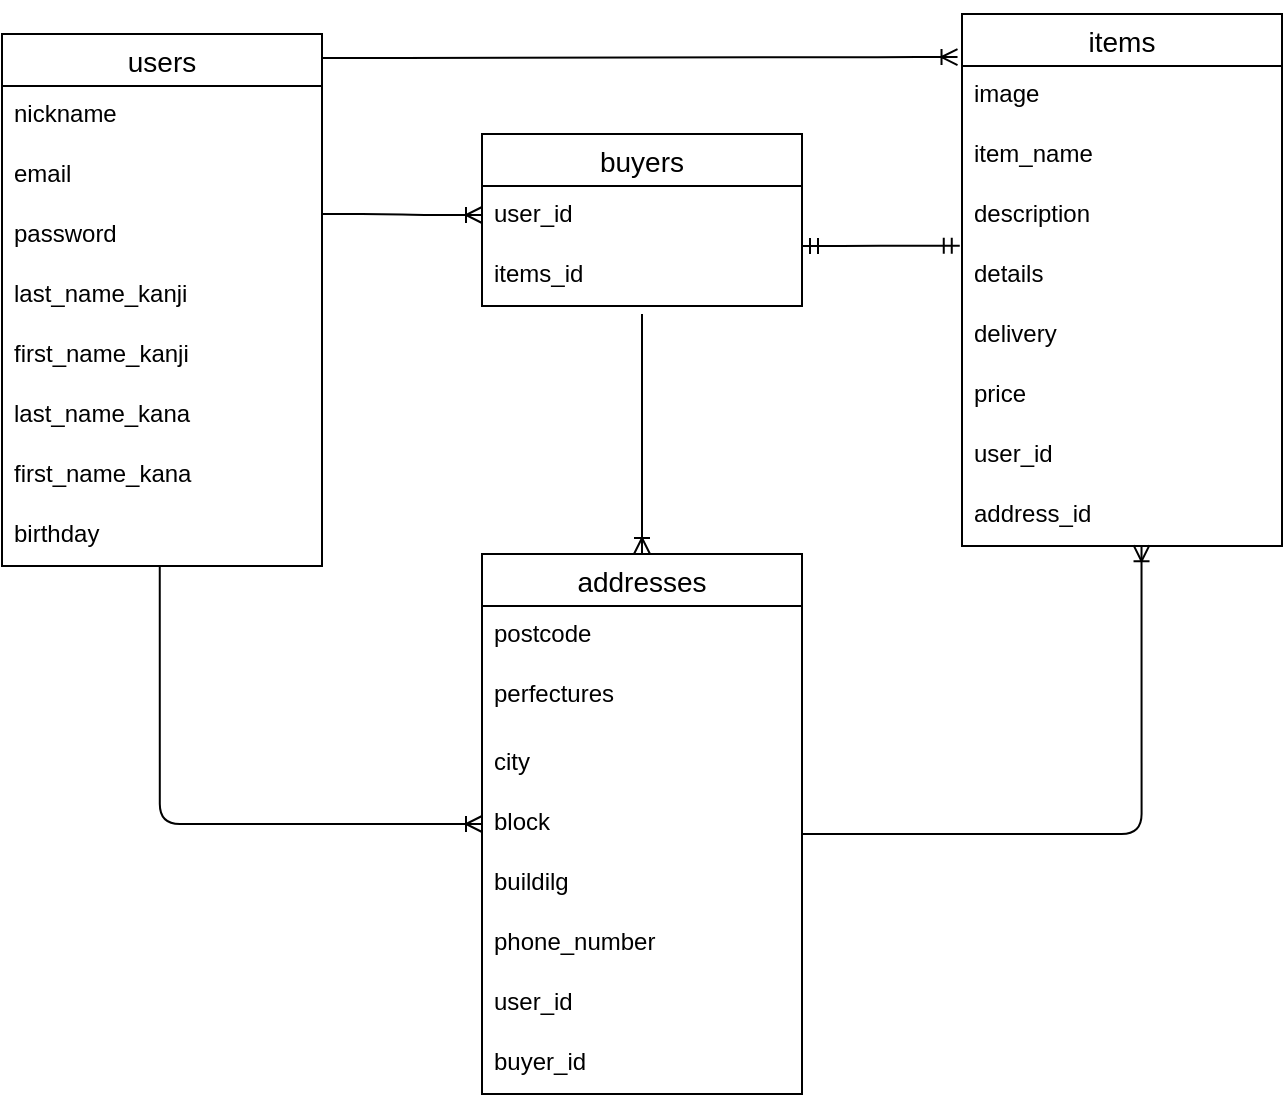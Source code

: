 <mxfile>
    <diagram id="IPWGgWrlPcfmlbeCxuO_" name="ページ1">
        <mxGraphModel dx="697" dy="657" grid="1" gridSize="10" guides="1" tooltips="1" connect="1" arrows="1" fold="1" page="1" pageScale="1" pageWidth="827" pageHeight="1169" math="0" shadow="0">
            <root>
                <mxCell id="0"/>
                <mxCell id="1" parent="0"/>
                <mxCell id="19" value="users" style="swimlane;fontStyle=0;childLayout=stackLayout;horizontal=1;startSize=26;horizontalStack=0;resizeParent=1;resizeParentMax=0;resizeLast=0;collapsible=1;marginBottom=0;align=center;fontSize=14;" parent="1" vertex="1">
                    <mxGeometry x="40" y="80" width="160" height="266" as="geometry"/>
                </mxCell>
                <mxCell id="20" value="nickname" style="text;strokeColor=none;fillColor=none;spacingLeft=4;spacingRight=4;overflow=hidden;rotatable=0;points=[[0,0.5],[1,0.5]];portConstraint=eastwest;fontSize=12;" parent="19" vertex="1">
                    <mxGeometry y="26" width="160" height="30" as="geometry"/>
                </mxCell>
                <mxCell id="21" value="email" style="text;strokeColor=none;fillColor=none;spacingLeft=4;spacingRight=4;overflow=hidden;rotatable=0;points=[[0,0.5],[1,0.5]];portConstraint=eastwest;fontSize=12;" parent="19" vertex="1">
                    <mxGeometry y="56" width="160" height="30" as="geometry"/>
                </mxCell>
                <mxCell id="27" value="password" style="text;strokeColor=none;fillColor=none;spacingLeft=4;spacingRight=4;overflow=hidden;rotatable=0;points=[[0,0.5],[1,0.5]];portConstraint=eastwest;fontSize=12;" parent="19" vertex="1">
                    <mxGeometry y="86" width="160" height="30" as="geometry"/>
                </mxCell>
                <mxCell id="22" value="last_name_kanji" style="text;strokeColor=none;fillColor=none;spacingLeft=4;spacingRight=4;overflow=hidden;rotatable=0;points=[[0,0.5],[1,0.5]];portConstraint=eastwest;fontSize=12;" parent="19" vertex="1">
                    <mxGeometry y="116" width="160" height="30" as="geometry"/>
                </mxCell>
                <mxCell id="80" value="first_name_kanji" style="text;strokeColor=none;fillColor=none;spacingLeft=4;spacingRight=4;overflow=hidden;rotatable=0;points=[[0,0.5],[1,0.5]];portConstraint=eastwest;fontSize=12;" parent="19" vertex="1">
                    <mxGeometry y="146" width="160" height="30" as="geometry"/>
                </mxCell>
                <mxCell id="81" value="last_name_kana" style="text;strokeColor=none;fillColor=none;spacingLeft=4;spacingRight=4;overflow=hidden;rotatable=0;points=[[0,0.5],[1,0.5]];portConstraint=eastwest;fontSize=12;" parent="19" vertex="1">
                    <mxGeometry y="176" width="160" height="30" as="geometry"/>
                </mxCell>
                <mxCell id="29" value="first_name_kana" style="text;strokeColor=none;fillColor=none;spacingLeft=4;spacingRight=4;overflow=hidden;rotatable=0;points=[[0,0.5],[1,0.5]];portConstraint=eastwest;fontSize=12;" parent="19" vertex="1">
                    <mxGeometry y="206" width="160" height="30" as="geometry"/>
                </mxCell>
                <mxCell id="28" value="birthday" style="text;strokeColor=none;fillColor=none;spacingLeft=4;spacingRight=4;overflow=hidden;rotatable=0;points=[[0,0.5],[1,0.5]];portConstraint=eastwest;fontSize=12;" parent="19" vertex="1">
                    <mxGeometry y="236" width="160" height="30" as="geometry"/>
                </mxCell>
                <mxCell id="30" value="buyers" style="swimlane;fontStyle=0;childLayout=stackLayout;horizontal=1;startSize=26;horizontalStack=0;resizeParent=1;resizeParentMax=0;resizeLast=0;collapsible=1;marginBottom=0;align=center;fontSize=14;" parent="1" vertex="1">
                    <mxGeometry x="280" y="130" width="160" height="86" as="geometry"/>
                </mxCell>
                <mxCell id="32" value="user_id" style="text;strokeColor=none;fillColor=none;spacingLeft=4;spacingRight=4;overflow=hidden;rotatable=0;points=[[0,0.5],[1,0.5]];portConstraint=eastwest;fontSize=12;" parent="30" vertex="1">
                    <mxGeometry y="26" width="160" height="30" as="geometry"/>
                </mxCell>
                <mxCell id="33" value="items_id" style="text;strokeColor=none;fillColor=none;spacingLeft=4;spacingRight=4;overflow=hidden;rotatable=0;points=[[0,0.5],[1,0.5]];portConstraint=eastwest;fontSize=12;" parent="30" vertex="1">
                    <mxGeometry y="56" width="160" height="30" as="geometry"/>
                </mxCell>
                <mxCell id="34" value="items" style="swimlane;fontStyle=0;childLayout=stackLayout;horizontal=1;startSize=26;horizontalStack=0;resizeParent=1;resizeParentMax=0;resizeLast=0;collapsible=1;marginBottom=0;align=center;fontSize=14;" parent="1" vertex="1">
                    <mxGeometry x="520" y="70" width="160" height="266" as="geometry"/>
                </mxCell>
                <mxCell id="84" value="" style="edgeStyle=entityRelationEdgeStyle;fontSize=12;html=1;endArrow=ERmandOne;startArrow=ERmandOne;entryX=-0.007;entryY=-0.005;entryDx=0;entryDy=0;entryPerimeter=0;" edge="1" parent="34" target="38">
                    <mxGeometry width="100" height="100" relative="1" as="geometry">
                        <mxPoint x="-80" y="116" as="sourcePoint"/>
                        <mxPoint x="20" y="16" as="targetPoint"/>
                    </mxGeometry>
                </mxCell>
                <mxCell id="35" value="image" style="text;strokeColor=none;fillColor=none;spacingLeft=4;spacingRight=4;overflow=hidden;rotatable=0;points=[[0,0.5],[1,0.5]];portConstraint=eastwest;fontSize=12;" parent="34" vertex="1">
                    <mxGeometry y="26" width="160" height="30" as="geometry"/>
                </mxCell>
                <mxCell id="36" value="item_name" style="text;strokeColor=none;fillColor=none;spacingLeft=4;spacingRight=4;overflow=hidden;rotatable=0;points=[[0,0.5],[1,0.5]];portConstraint=eastwest;fontSize=12;" parent="34" vertex="1">
                    <mxGeometry y="56" width="160" height="30" as="geometry"/>
                </mxCell>
                <mxCell id="37" value="description" style="text;strokeColor=none;fillColor=none;spacingLeft=4;spacingRight=4;overflow=hidden;rotatable=0;points=[[0,0.5],[1,0.5]];portConstraint=eastwest;fontSize=12;" parent="34" vertex="1">
                    <mxGeometry y="86" width="160" height="30" as="geometry"/>
                </mxCell>
                <mxCell id="38" value="details" style="text;strokeColor=none;fillColor=none;spacingLeft=4;spacingRight=4;overflow=hidden;rotatable=0;points=[[0,0.5],[1,0.5]];portConstraint=eastwest;fontSize=12;" parent="34" vertex="1">
                    <mxGeometry y="116" width="160" height="30" as="geometry"/>
                </mxCell>
                <mxCell id="40" value="delivery" style="text;strokeColor=none;fillColor=none;spacingLeft=4;spacingRight=4;overflow=hidden;rotatable=0;points=[[0,0.5],[1,0.5]];portConstraint=eastwest;fontSize=12;" parent="34" vertex="1">
                    <mxGeometry y="146" width="160" height="30" as="geometry"/>
                </mxCell>
                <mxCell id="76" value="price" style="text;strokeColor=none;fillColor=none;spacingLeft=4;spacingRight=4;overflow=hidden;rotatable=0;points=[[0,0.5],[1,0.5]];portConstraint=eastwest;fontSize=12;" parent="34" vertex="1">
                    <mxGeometry y="176" width="160" height="30" as="geometry"/>
                </mxCell>
                <mxCell id="78" value="user_id" style="text;strokeColor=none;fillColor=none;spacingLeft=4;spacingRight=4;overflow=hidden;rotatable=0;points=[[0,0.5],[1,0.5]];portConstraint=eastwest;fontSize=12;" parent="34" vertex="1">
                    <mxGeometry y="206" width="160" height="30" as="geometry"/>
                </mxCell>
                <mxCell id="39" value="address_id" style="text;strokeColor=none;fillColor=none;spacingLeft=4;spacingRight=4;overflow=hidden;rotatable=0;points=[[0,0.5],[1,0.5]];portConstraint=eastwest;fontSize=12;" parent="34" vertex="1">
                    <mxGeometry y="236" width="160" height="30" as="geometry"/>
                </mxCell>
                <mxCell id="41" value="addresses" style="swimlane;fontStyle=0;childLayout=stackLayout;horizontal=1;startSize=26;horizontalStack=0;resizeParent=1;resizeParentMax=0;resizeLast=0;collapsible=1;marginBottom=0;align=center;fontSize=14;" parent="1" vertex="1">
                    <mxGeometry x="280" y="340" width="160" height="270" as="geometry"/>
                </mxCell>
                <mxCell id="43" value="postcode" style="text;strokeColor=none;fillColor=none;spacingLeft=4;spacingRight=4;overflow=hidden;rotatable=0;points=[[0,0.5],[1,0.5]];portConstraint=eastwest;fontSize=12;" parent="41" vertex="1">
                    <mxGeometry y="26" width="160" height="30" as="geometry"/>
                </mxCell>
                <mxCell id="44" value="perfectures" style="text;strokeColor=none;fillColor=none;spacingLeft=4;spacingRight=4;overflow=hidden;rotatable=0;points=[[0,0.5],[1,0.5]];portConstraint=eastwest;fontSize=12;" parent="41" vertex="1">
                    <mxGeometry y="56" width="160" height="34" as="geometry"/>
                </mxCell>
                <mxCell id="46" value="city" style="text;strokeColor=none;fillColor=none;spacingLeft=4;spacingRight=4;overflow=hidden;rotatable=0;points=[[0,0.5],[1,0.5]];portConstraint=eastwest;fontSize=12;" parent="41" vertex="1">
                    <mxGeometry y="90" width="160" height="30" as="geometry"/>
                </mxCell>
                <mxCell id="48" value="block" style="text;strokeColor=none;fillColor=none;spacingLeft=4;spacingRight=4;overflow=hidden;rotatable=0;points=[[0,0.5],[1,0.5]];portConstraint=eastwest;fontSize=12;" parent="41" vertex="1">
                    <mxGeometry y="120" width="160" height="30" as="geometry"/>
                </mxCell>
                <mxCell id="50" value="buildilg" style="text;strokeColor=none;fillColor=none;spacingLeft=4;spacingRight=4;overflow=hidden;rotatable=0;points=[[0,0.5],[1,0.5]];portConstraint=eastwest;fontSize=12;" parent="41" vertex="1">
                    <mxGeometry y="150" width="160" height="30" as="geometry"/>
                </mxCell>
                <mxCell id="77" value="phone_number" style="text;strokeColor=none;fillColor=none;spacingLeft=4;spacingRight=4;overflow=hidden;rotatable=0;points=[[0,0.5],[1,0.5]];portConstraint=eastwest;fontSize=12;" parent="41" vertex="1">
                    <mxGeometry y="180" width="160" height="30" as="geometry"/>
                </mxCell>
                <mxCell id="79" value="user_id" style="text;strokeColor=none;fillColor=none;spacingLeft=4;spacingRight=4;overflow=hidden;rotatable=0;points=[[0,0.5],[1,0.5]];portConstraint=eastwest;fontSize=12;" parent="41" vertex="1">
                    <mxGeometry y="210" width="160" height="30" as="geometry"/>
                </mxCell>
                <mxCell id="52" value="buyer_id" style="text;strokeColor=none;fillColor=none;spacingLeft=4;spacingRight=4;overflow=hidden;rotatable=0;points=[[0,0.5],[1,0.5]];portConstraint=eastwest;fontSize=12;" parent="41" vertex="1">
                    <mxGeometry y="240" width="160" height="30" as="geometry"/>
                </mxCell>
                <mxCell id="68" value="" style="edgeStyle=entityRelationEdgeStyle;fontSize=12;html=1;endArrow=ERoneToMany;entryX=0.5;entryY=0;entryDx=0;entryDy=0;exitX=0.5;exitY=0;exitDx=0;exitDy=0;strokeColor=none;" parent="1" source="19" target="34" edge="1">
                    <mxGeometry width="100" height="100" relative="1" as="geometry">
                        <mxPoint x="320" y="320" as="sourcePoint"/>
                        <mxPoint x="420" y="220" as="targetPoint"/>
                    </mxGeometry>
                </mxCell>
                <mxCell id="69" value="" style="edgeStyle=entityRelationEdgeStyle;fontSize=12;html=1;endArrow=ERoneToMany;entryX=-0.014;entryY=0.081;entryDx=0;entryDy=0;entryPerimeter=0;" parent="1" target="34" edge="1">
                    <mxGeometry width="100" height="100" relative="1" as="geometry">
                        <mxPoint x="200" y="92" as="sourcePoint"/>
                        <mxPoint x="220" y="-20" as="targetPoint"/>
                    </mxGeometry>
                </mxCell>
                <mxCell id="70" value="" style="edgeStyle=entityRelationEdgeStyle;fontSize=12;html=1;endArrow=ERoneToMany;exitX=1;exitY=0.5;exitDx=0;exitDy=0;entryX=0;entryY=0.25;entryDx=0;entryDy=0;" parent="1" edge="1">
                    <mxGeometry width="100" height="100" relative="1" as="geometry">
                        <mxPoint x="200" y="170" as="sourcePoint"/>
                        <mxPoint x="280" y="170.5" as="targetPoint"/>
                    </mxGeometry>
                </mxCell>
                <mxCell id="72" value="" style="edgeStyle=orthogonalEdgeStyle;fontSize=12;html=1;endArrow=ERoneToMany;exitX=0.493;exitY=0.986;exitDx=0;exitDy=0;exitPerimeter=0;entryX=0;entryY=0.5;entryDx=0;entryDy=0;movable=1;resizable=1;rotatable=1;deletable=1;editable=1;connectable=1;" parent="1" source="28" target="48" edge="1">
                    <mxGeometry width="100" height="100" relative="1" as="geometry">
                        <mxPoint x="320" y="320" as="sourcePoint"/>
                        <mxPoint x="420" y="220" as="targetPoint"/>
                    </mxGeometry>
                </mxCell>
                <mxCell id="74" value="" style="edgeStyle=orthogonalEdgeStyle;fontSize=12;html=1;endArrow=ERoneToMany;entryX=0.561;entryY=0.986;entryDx=0;entryDy=0;entryPerimeter=0;" parent="1" target="39" edge="1">
                    <mxGeometry width="100" height="100" relative="1" as="geometry">
                        <mxPoint x="440" y="480" as="sourcePoint"/>
                        <mxPoint x="600" y="330" as="targetPoint"/>
                        <Array as="points">
                            <mxPoint x="610" y="480"/>
                        </Array>
                    </mxGeometry>
                </mxCell>
                <mxCell id="83" value="" style="fontSize=12;html=1;endArrow=ERoneToMany;entryX=0.5;entryY=0;entryDx=0;entryDy=0;" edge="1" parent="1" target="41">
                    <mxGeometry width="100" height="100" relative="1" as="geometry">
                        <mxPoint x="360" y="220" as="sourcePoint"/>
                        <mxPoint x="410" y="290" as="targetPoint"/>
                    </mxGeometry>
                </mxCell>
            </root>
        </mxGraphModel>
    </diagram>
</mxfile>